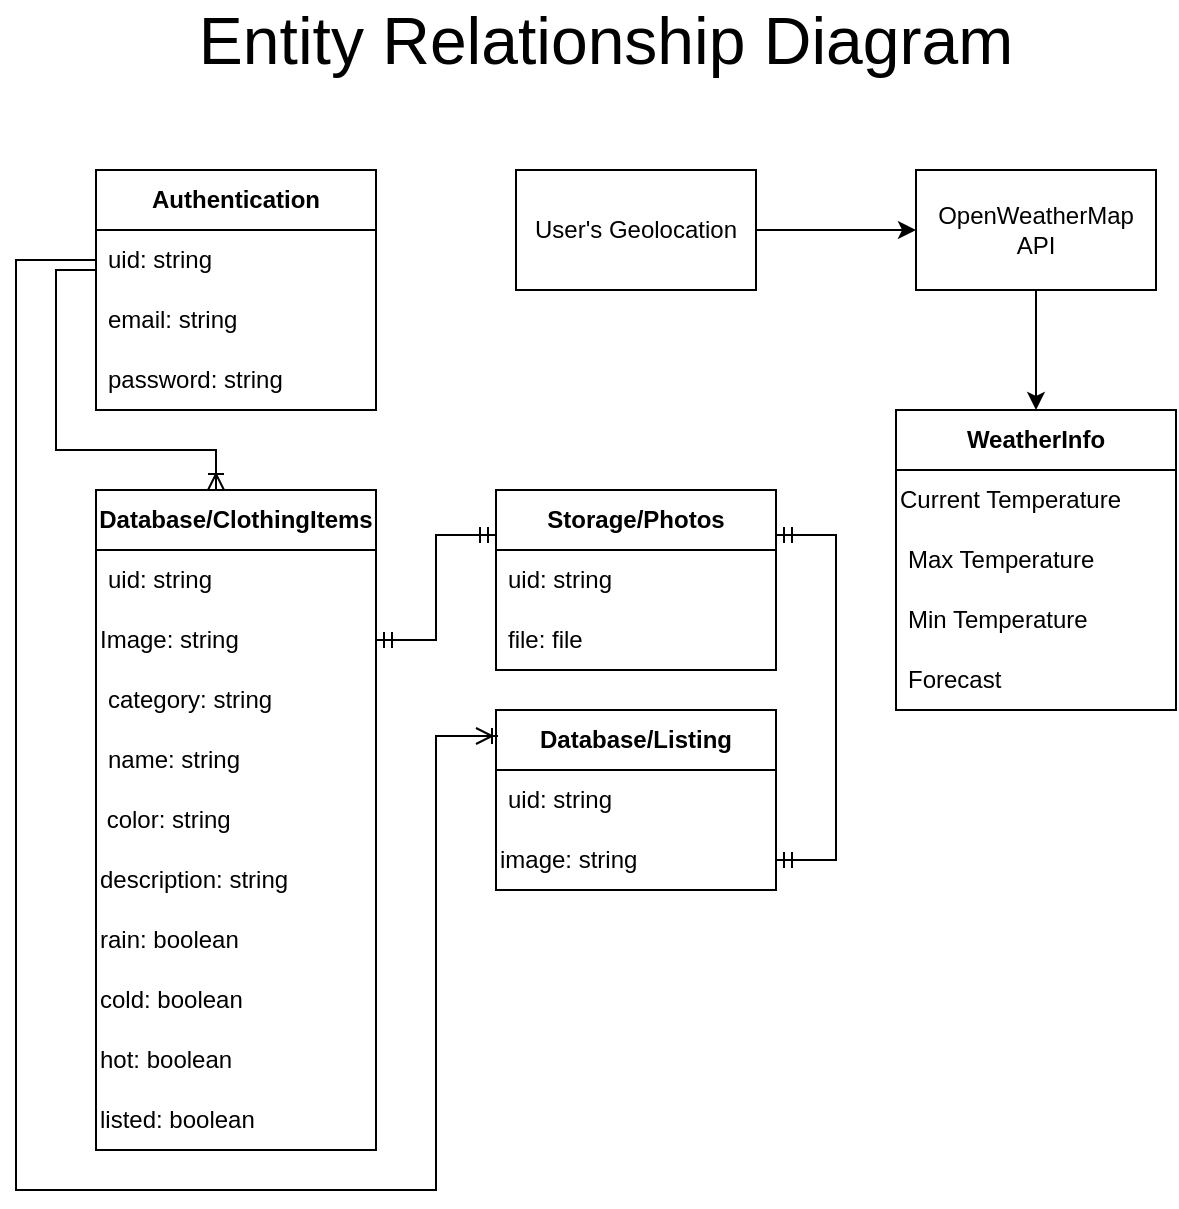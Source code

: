<mxfile version="21.1.5" type="google">
  <diagram id="R2lEEEUBdFMjLlhIrx00" name="Page-1">
    <mxGraphModel grid="1" page="1" gridSize="10" guides="1" tooltips="1" connect="1" arrows="1" fold="1" pageScale="1" pageWidth="850" pageHeight="1100" math="0" shadow="0" extFonts="Permanent Marker^https://fonts.googleapis.com/css?family=Permanent+Marker">
      <root>
        <mxCell id="0" />
        <mxCell id="1" parent="0" />
        <mxCell id="xaCUq-I-WMQWw6o_TOul-1" value="Entity Relationship Diagram" style="text;html=1;strokeColor=none;fillColor=none;align=center;verticalAlign=middle;whiteSpace=wrap;rounded=0;fontSize=33;" vertex="1" parent="1">
          <mxGeometry x="170" y="-40" width="430" height="30" as="geometry" />
        </mxCell>
        <mxCell id="KspQ9gKCDggyvJ92T5h9-44" value="" style="group" connectable="0" vertex="1" parent="1">
          <mxGeometry x="340" y="40" width="330" height="270" as="geometry" />
        </mxCell>
        <mxCell id="pqfxyqcp-5SluYYmyEwm-1" value="&lt;b&gt;WeatherInfo&lt;/b&gt;" style="swimlane;fontStyle=0;childLayout=stackLayout;horizontal=1;startSize=30;horizontalStack=0;resizeParent=1;resizeParentMax=0;resizeLast=0;collapsible=1;marginBottom=0;whiteSpace=wrap;html=1;" vertex="1" parent="KspQ9gKCDggyvJ92T5h9-44">
          <mxGeometry x="190" y="120" width="140" height="150" as="geometry" />
        </mxCell>
        <mxCell id="pqfxyqcp-5SluYYmyEwm-6" value="Current Temperature" style="text;html=1;strokeColor=none;fillColor=none;align=left;verticalAlign=middle;whiteSpace=wrap;rounded=0;" vertex="1" parent="pqfxyqcp-5SluYYmyEwm-1">
          <mxGeometry y="30" width="140" height="30" as="geometry" />
        </mxCell>
        <mxCell id="pqfxyqcp-5SluYYmyEwm-2" value="Max Temperature" style="text;strokeColor=none;fillColor=none;align=left;verticalAlign=middle;spacingLeft=4;spacingRight=4;overflow=hidden;points=[[0,0.5],[1,0.5]];portConstraint=eastwest;rotatable=0;whiteSpace=wrap;html=1;" vertex="1" parent="pqfxyqcp-5SluYYmyEwm-1">
          <mxGeometry y="60" width="140" height="30" as="geometry" />
        </mxCell>
        <mxCell id="pqfxyqcp-5SluYYmyEwm-3" value="Min Temperature" style="text;strokeColor=none;fillColor=none;align=left;verticalAlign=middle;spacingLeft=4;spacingRight=4;overflow=hidden;points=[[0,0.5],[1,0.5]];portConstraint=eastwest;rotatable=0;whiteSpace=wrap;html=1;" vertex="1" parent="pqfxyqcp-5SluYYmyEwm-1">
          <mxGeometry y="90" width="140" height="30" as="geometry" />
        </mxCell>
        <mxCell id="pqfxyqcp-5SluYYmyEwm-4" value="Forecast" style="text;strokeColor=none;fillColor=none;align=left;verticalAlign=middle;spacingLeft=4;spacingRight=4;overflow=hidden;points=[[0,0.5],[1,0.5]];portConstraint=eastwest;rotatable=0;whiteSpace=wrap;html=1;" vertex="1" parent="pqfxyqcp-5SluYYmyEwm-1">
          <mxGeometry y="120" width="140" height="30" as="geometry" />
        </mxCell>
        <mxCell id="pqfxyqcp-5SluYYmyEwm-5" value="&lt;div&gt;OpenWeatherMap&lt;/div&gt;&lt;div&gt;API&lt;/div&gt;" style="rounded=0;whiteSpace=wrap;html=1;" vertex="1" parent="KspQ9gKCDggyvJ92T5h9-44">
          <mxGeometry x="200" width="120" height="60" as="geometry" />
        </mxCell>
        <mxCell id="pqfxyqcp-5SluYYmyEwm-7" value="User&#39;s Geolocation" style="rounded=0;whiteSpace=wrap;html=1;" vertex="1" parent="KspQ9gKCDggyvJ92T5h9-44">
          <mxGeometry width="120" height="60" as="geometry" />
        </mxCell>
        <mxCell id="pqfxyqcp-5SluYYmyEwm-8" value="" style="endArrow=classic;html=1;rounded=0;entryX=0;entryY=0.5;entryDx=0;entryDy=0;exitX=1;exitY=0.5;exitDx=0;exitDy=0;" edge="1" parent="KspQ9gKCDggyvJ92T5h9-44" source="pqfxyqcp-5SluYYmyEwm-7" target="pqfxyqcp-5SluYYmyEwm-5">
          <mxGeometry width="50" height="50" relative="1" as="geometry">
            <mxPoint x="120" y="30" as="sourcePoint" />
            <mxPoint x="170" y="-20" as="targetPoint" />
          </mxGeometry>
        </mxCell>
        <mxCell id="pqfxyqcp-5SluYYmyEwm-10" value="" style="endArrow=classic;html=1;rounded=0;exitX=0.5;exitY=1;exitDx=0;exitDy=0;" edge="1" parent="KspQ9gKCDggyvJ92T5h9-44" source="pqfxyqcp-5SluYYmyEwm-5">
          <mxGeometry width="50" height="50" relative="1" as="geometry">
            <mxPoint x="20" y="180" as="sourcePoint" />
            <mxPoint x="260" y="120" as="targetPoint" />
          </mxGeometry>
        </mxCell>
        <mxCell id="4C3KktMelzfBywLXW0I3-4" value="&lt;b&gt;Authentication&lt;/b&gt;" style="swimlane;fontStyle=0;childLayout=stackLayout;horizontal=1;startSize=30;horizontalStack=0;resizeParent=1;resizeParentMax=0;resizeLast=0;collapsible=1;marginBottom=0;whiteSpace=wrap;html=1;" vertex="1" parent="1">
          <mxGeometry x="130" y="40" width="140" height="120" as="geometry" />
        </mxCell>
        <mxCell id="4C3KktMelzfBywLXW0I3-5" value="uid: string" style="text;strokeColor=none;fillColor=none;align=left;verticalAlign=middle;spacingLeft=4;spacingRight=4;overflow=hidden;points=[[0,0.5],[1,0.5]];portConstraint=eastwest;rotatable=0;whiteSpace=wrap;html=1;" vertex="1" parent="4C3KktMelzfBywLXW0I3-4">
          <mxGeometry y="30" width="140" height="30" as="geometry" />
        </mxCell>
        <mxCell id="4C3KktMelzfBywLXW0I3-6" value="email: string" style="text;strokeColor=none;fillColor=none;align=left;verticalAlign=middle;spacingLeft=4;spacingRight=4;overflow=hidden;points=[[0,0.5],[1,0.5]];portConstraint=eastwest;rotatable=0;whiteSpace=wrap;html=1;" vertex="1" parent="4C3KktMelzfBywLXW0I3-4">
          <mxGeometry y="60" width="140" height="30" as="geometry" />
        </mxCell>
        <mxCell id="4C3KktMelzfBywLXW0I3-7" value="password: string" style="text;strokeColor=none;fillColor=none;align=left;verticalAlign=middle;spacingLeft=4;spacingRight=4;overflow=hidden;points=[[0,0.5],[1,0.5]];portConstraint=eastwest;rotatable=0;whiteSpace=wrap;html=1;" vertex="1" parent="4C3KktMelzfBywLXW0I3-4">
          <mxGeometry y="90" width="140" height="30" as="geometry" />
        </mxCell>
        <mxCell id="4C3KktMelzfBywLXW0I3-8" value="&lt;b&gt;Database/ClothingItems&lt;/b&gt;" style="swimlane;fontStyle=0;childLayout=stackLayout;horizontal=1;startSize=30;horizontalStack=0;resizeParent=1;resizeParentMax=0;resizeLast=0;collapsible=1;marginBottom=0;whiteSpace=wrap;html=1;" vertex="1" parent="1">
          <mxGeometry x="130" y="200" width="140" height="330" as="geometry">
            <mxRectangle x="80" y="200" width="120" height="30" as="alternateBounds" />
          </mxGeometry>
        </mxCell>
        <mxCell id="4C3KktMelzfBywLXW0I3-9" value="uid: string" style="text;strokeColor=none;fillColor=none;align=left;verticalAlign=middle;spacingLeft=4;spacingRight=4;overflow=hidden;points=[[0,0.5],[1,0.5]];portConstraint=eastwest;rotatable=0;whiteSpace=wrap;html=1;" vertex="1" parent="4C3KktMelzfBywLXW0I3-8">
          <mxGeometry y="30" width="140" height="30" as="geometry" />
        </mxCell>
        <mxCell id="4C3KktMelzfBywLXW0I3-22" value="Image: string" style="text;html=1;strokeColor=none;fillColor=none;align=left;verticalAlign=middle;whiteSpace=wrap;rounded=0;" vertex="1" parent="4C3KktMelzfBywLXW0I3-8">
          <mxGeometry y="60" width="140" height="30" as="geometry" />
        </mxCell>
        <mxCell id="4C3KktMelzfBywLXW0I3-10" value="category: string" style="text;strokeColor=none;fillColor=none;align=left;verticalAlign=middle;spacingLeft=4;spacingRight=4;overflow=hidden;points=[[0,0.5],[1,0.5]];portConstraint=eastwest;rotatable=0;whiteSpace=wrap;html=1;" vertex="1" parent="4C3KktMelzfBywLXW0I3-8">
          <mxGeometry y="90" width="140" height="30" as="geometry" />
        </mxCell>
        <mxCell id="4C3KktMelzfBywLXW0I3-11" value="name: string" style="text;strokeColor=none;fillColor=none;align=left;verticalAlign=middle;spacingLeft=4;spacingRight=4;overflow=hidden;points=[[0,0.5],[1,0.5]];portConstraint=eastwest;rotatable=0;whiteSpace=wrap;html=1;" vertex="1" parent="4C3KktMelzfBywLXW0I3-8">
          <mxGeometry y="120" width="140" height="30" as="geometry" />
        </mxCell>
        <mxCell id="4C3KktMelzfBywLXW0I3-18" value="&amp;nbsp;color: string" style="text;html=1;strokeColor=none;fillColor=none;align=left;verticalAlign=middle;whiteSpace=wrap;rounded=0;" vertex="1" parent="4C3KktMelzfBywLXW0I3-8">
          <mxGeometry y="150" width="140" height="30" as="geometry" />
        </mxCell>
        <mxCell id="4C3KktMelzfBywLXW0I3-20" value="description: string" style="text;html=1;strokeColor=none;fillColor=none;align=left;verticalAlign=middle;whiteSpace=wrap;rounded=0;" vertex="1" parent="4C3KktMelzfBywLXW0I3-8">
          <mxGeometry y="180" width="140" height="30" as="geometry" />
        </mxCell>
        <mxCell id="4C3KktMelzfBywLXW0I3-45" value="rain: boolean" style="text;html=1;strokeColor=none;fillColor=none;align=left;verticalAlign=middle;whiteSpace=wrap;rounded=0;" vertex="1" parent="4C3KktMelzfBywLXW0I3-8">
          <mxGeometry y="210" width="140" height="30" as="geometry" />
        </mxCell>
        <mxCell id="4C3KktMelzfBywLXW0I3-46" value="cold: boolean" style="text;html=1;strokeColor=none;fillColor=none;align=left;verticalAlign=middle;whiteSpace=wrap;rounded=0;" vertex="1" parent="4C3KktMelzfBywLXW0I3-8">
          <mxGeometry y="240" width="140" height="30" as="geometry" />
        </mxCell>
        <mxCell id="4C3KktMelzfBywLXW0I3-21" value="hot: boolean" style="text;html=1;strokeColor=none;fillColor=none;align=left;verticalAlign=middle;whiteSpace=wrap;rounded=0;" vertex="1" parent="4C3KktMelzfBywLXW0I3-8">
          <mxGeometry y="270" width="140" height="30" as="geometry" />
        </mxCell>
        <mxCell id="qvm5ljADI1YebMMcKVRd-3" value="listed: boolean" style="text;html=1;strokeColor=none;fillColor=none;align=left;verticalAlign=middle;whiteSpace=wrap;rounded=0;" vertex="1" parent="4C3KktMelzfBywLXW0I3-8">
          <mxGeometry y="300" width="140" height="30" as="geometry" />
        </mxCell>
        <mxCell id="4C3KktMelzfBywLXW0I3-24" value="&lt;b&gt;Storage/Photos&lt;/b&gt;" style="swimlane;fontStyle=0;childLayout=stackLayout;horizontal=1;startSize=30;horizontalStack=0;resizeParent=1;resizeParentMax=0;resizeLast=0;collapsible=1;marginBottom=0;whiteSpace=wrap;html=1;" vertex="1" parent="1">
          <mxGeometry x="330" y="200" width="140" height="90" as="geometry" />
        </mxCell>
        <mxCell id="4C3KktMelzfBywLXW0I3-25" value="uid: string" style="text;strokeColor=none;fillColor=none;align=left;verticalAlign=middle;spacingLeft=4;spacingRight=4;overflow=hidden;points=[[0,0.5],[1,0.5]];portConstraint=eastwest;rotatable=0;whiteSpace=wrap;html=1;" vertex="1" parent="4C3KktMelzfBywLXW0I3-24">
          <mxGeometry y="30" width="140" height="30" as="geometry" />
        </mxCell>
        <mxCell id="4C3KktMelzfBywLXW0I3-26" value="file: file" style="text;strokeColor=none;fillColor=none;align=left;verticalAlign=middle;spacingLeft=4;spacingRight=4;overflow=hidden;points=[[0,0.5],[1,0.5]];portConstraint=eastwest;rotatable=0;whiteSpace=wrap;html=1;" vertex="1" parent="4C3KktMelzfBywLXW0I3-24">
          <mxGeometry y="60" width="140" height="30" as="geometry" />
        </mxCell>
        <mxCell id="4C3KktMelzfBywLXW0I3-34" value="&lt;b&gt;Database/Listing&lt;/b&gt;" style="swimlane;fontStyle=0;childLayout=stackLayout;horizontal=1;startSize=30;horizontalStack=0;resizeParent=1;resizeParentMax=0;resizeLast=0;collapsible=1;marginBottom=0;whiteSpace=wrap;html=1;" vertex="1" parent="1">
          <mxGeometry x="330" y="310" width="140" height="90" as="geometry" />
        </mxCell>
        <mxCell id="4C3KktMelzfBywLXW0I3-35" value="uid: string" style="text;strokeColor=none;fillColor=none;align=left;verticalAlign=middle;spacingLeft=4;spacingRight=4;overflow=hidden;points=[[0,0.5],[1,0.5]];portConstraint=eastwest;rotatable=0;whiteSpace=wrap;html=1;" vertex="1" parent="4C3KktMelzfBywLXW0I3-34">
          <mxGeometry y="30" width="140" height="30" as="geometry" />
        </mxCell>
        <mxCell id="4C3KktMelzfBywLXW0I3-42" value="image: string" style="text;html=1;strokeColor=none;fillColor=none;align=left;verticalAlign=middle;whiteSpace=wrap;rounded=0;" vertex="1" parent="4C3KktMelzfBywLXW0I3-34">
          <mxGeometry y="60" width="140" height="30" as="geometry" />
        </mxCell>
        <mxCell id="4C3KktMelzfBywLXW0I3-50" value="" style="edgeStyle=entityRelationEdgeStyle;fontSize=12;html=1;endArrow=ERmandOne;startArrow=ERmandOne;rounded=0;entryX=0;entryY=0.25;entryDx=0;entryDy=0;" edge="1" parent="1" source="4C3KktMelzfBywLXW0I3-22" target="4C3KktMelzfBywLXW0I3-24">
          <mxGeometry width="100" height="100" relative="1" as="geometry">
            <mxPoint x="360" y="520" as="sourcePoint" />
            <mxPoint x="460" y="420" as="targetPoint" />
          </mxGeometry>
        </mxCell>
        <mxCell id="4C3KktMelzfBywLXW0I3-51" value="" style="edgeStyle=entityRelationEdgeStyle;fontSize=12;html=1;endArrow=ERmandOne;startArrow=ERmandOne;rounded=0;entryX=1;entryY=0.25;entryDx=0;entryDy=0;exitX=1;exitY=0.5;exitDx=0;exitDy=0;" edge="1" parent="1" source="4C3KktMelzfBywLXW0I3-42" target="4C3KktMelzfBywLXW0I3-24">
          <mxGeometry width="100" height="100" relative="1" as="geometry">
            <mxPoint x="360" y="520" as="sourcePoint" />
            <mxPoint x="460" y="420" as="targetPoint" />
          </mxGeometry>
        </mxCell>
        <mxCell id="4C3KktMelzfBywLXW0I3-53" value="" style="fontSize=12;html=1;endArrow=ERoneToMany;rounded=0;edgeStyle=orthogonalEdgeStyle;" edge="1" parent="1" source="4C3KktMelzfBywLXW0I3-5">
          <mxGeometry width="100" height="100" relative="1" as="geometry">
            <mxPoint x="120" y="90" as="sourcePoint" />
            <mxPoint x="190" y="200" as="targetPoint" />
            <Array as="points">
              <mxPoint x="110" y="90" />
              <mxPoint x="110" y="180" />
              <mxPoint x="190" y="180" />
            </Array>
          </mxGeometry>
        </mxCell>
        <mxCell id="4C3KktMelzfBywLXW0I3-54" value="" style="fontSize=12;html=1;endArrow=ERoneToMany;rounded=0;edgeStyle=orthogonalEdgeStyle;exitX=0;exitY=0.5;exitDx=0;exitDy=0;" edge="1" parent="1" source="4C3KktMelzfBywLXW0I3-5">
          <mxGeometry width="100" height="100" relative="1" as="geometry">
            <mxPoint x="110" y="50" as="sourcePoint" />
            <mxPoint x="320" y="323" as="targetPoint" />
            <Array as="points">
              <mxPoint x="90" y="85" />
              <mxPoint x="90" y="550" />
              <mxPoint x="300" y="550" />
              <mxPoint x="300" y="323" />
              <mxPoint x="331" y="323" />
            </Array>
          </mxGeometry>
        </mxCell>
      </root>
    </mxGraphModel>
  </diagram>
</mxfile>
